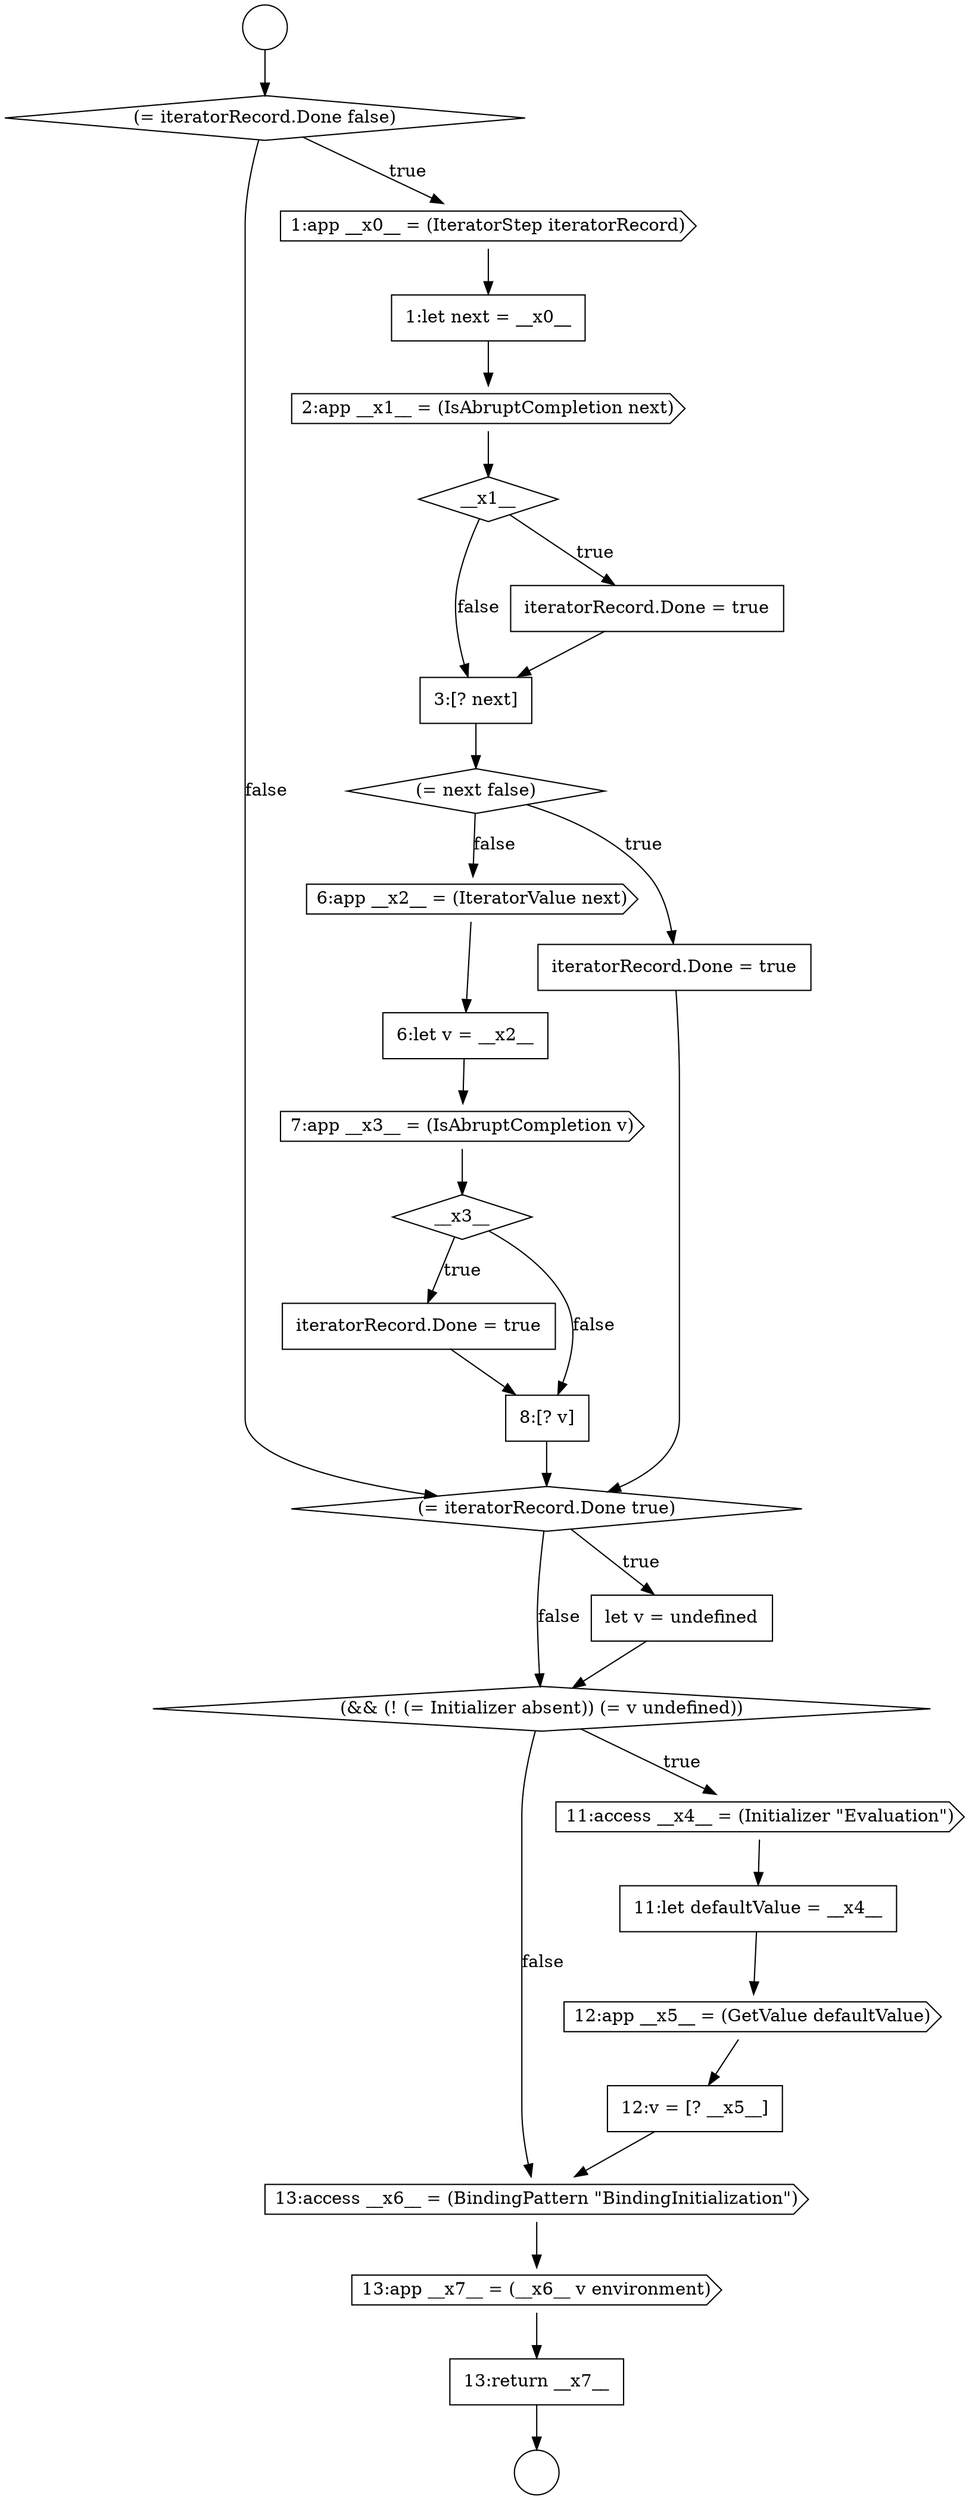 digraph {
  node7011 [shape=diamond, label=<<font color="black">(= iteratorRecord.Done false)</font>> color="black" fillcolor="white" style=filled]
  node7032 [shape=none, margin=0, label=<<font color="black">
    <table border="0" cellborder="1" cellspacing="0" cellpadding="10">
      <tr><td align="left">12:v = [? __x5__]</td></tr>
    </table>
  </font>> color="black" fillcolor="white" style=filled]
  node7015 [shape=diamond, label=<<font color="black">__x1__</font>> color="black" fillcolor="white" style=filled]
  node7020 [shape=cds, label=<<font color="black">6:app __x2__ = (IteratorValue next)</font>> color="black" fillcolor="white" style=filled]
  node7021 [shape=none, margin=0, label=<<font color="black">
    <table border="0" cellborder="1" cellspacing="0" cellpadding="10">
      <tr><td align="left">6:let v = __x2__</td></tr>
    </table>
  </font>> color="black" fillcolor="white" style=filled]
  node7030 [shape=none, margin=0, label=<<font color="black">
    <table border="0" cellborder="1" cellspacing="0" cellpadding="10">
      <tr><td align="left">11:let defaultValue = __x4__</td></tr>
    </table>
  </font>> color="black" fillcolor="white" style=filled]
  node7013 [shape=none, margin=0, label=<<font color="black">
    <table border="0" cellborder="1" cellspacing="0" cellpadding="10">
      <tr><td align="left">1:let next = __x0__</td></tr>
    </table>
  </font>> color="black" fillcolor="white" style=filled]
  node7026 [shape=diamond, label=<<font color="black">(= iteratorRecord.Done true)</font>> color="black" fillcolor="white" style=filled]
  node7009 [shape=circle label=" " color="black" fillcolor="white" style=filled]
  node7024 [shape=none, margin=0, label=<<font color="black">
    <table border="0" cellborder="1" cellspacing="0" cellpadding="10">
      <tr><td align="left">iteratorRecord.Done = true</td></tr>
    </table>
  </font>> color="black" fillcolor="white" style=filled]
  node7017 [shape=none, margin=0, label=<<font color="black">
    <table border="0" cellborder="1" cellspacing="0" cellpadding="10">
      <tr><td align="left">3:[? next]</td></tr>
    </table>
  </font>> color="black" fillcolor="white" style=filled]
  node7028 [shape=diamond, label=<<font color="black">(&amp;&amp; (! (= Initializer absent)) (= v undefined))</font>> color="black" fillcolor="white" style=filled]
  node7018 [shape=diamond, label=<<font color="black">(= next false)</font>> color="black" fillcolor="white" style=filled]
  node7022 [shape=cds, label=<<font color="black">7:app __x3__ = (IsAbruptCompletion v)</font>> color="black" fillcolor="white" style=filled]
  node7019 [shape=none, margin=0, label=<<font color="black">
    <table border="0" cellborder="1" cellspacing="0" cellpadding="10">
      <tr><td align="left">iteratorRecord.Done = true</td></tr>
    </table>
  </font>> color="black" fillcolor="white" style=filled]
  node7014 [shape=cds, label=<<font color="black">2:app __x1__ = (IsAbruptCompletion next)</font>> color="black" fillcolor="white" style=filled]
  node7027 [shape=none, margin=0, label=<<font color="black">
    <table border="0" cellborder="1" cellspacing="0" cellpadding="10">
      <tr><td align="left">let v = undefined</td></tr>
    </table>
  </font>> color="black" fillcolor="white" style=filled]
  node7010 [shape=circle label=" " color="black" fillcolor="white" style=filled]
  node7031 [shape=cds, label=<<font color="black">12:app __x5__ = (GetValue defaultValue)</font>> color="black" fillcolor="white" style=filled]
  node7033 [shape=cds, label=<<font color="black">13:access __x6__ = (BindingPattern &quot;BindingInitialization&quot;)</font>> color="black" fillcolor="white" style=filled]
  node7023 [shape=diamond, label=<<font color="black">__x3__</font>> color="black" fillcolor="white" style=filled]
  node7034 [shape=cds, label=<<font color="black">13:app __x7__ = (__x6__ v environment)</font>> color="black" fillcolor="white" style=filled]
  node7012 [shape=cds, label=<<font color="black">1:app __x0__ = (IteratorStep iteratorRecord)</font>> color="black" fillcolor="white" style=filled]
  node7016 [shape=none, margin=0, label=<<font color="black">
    <table border="0" cellborder="1" cellspacing="0" cellpadding="10">
      <tr><td align="left">iteratorRecord.Done = true</td></tr>
    </table>
  </font>> color="black" fillcolor="white" style=filled]
  node7029 [shape=cds, label=<<font color="black">11:access __x4__ = (Initializer &quot;Evaluation&quot;)</font>> color="black" fillcolor="white" style=filled]
  node7035 [shape=none, margin=0, label=<<font color="black">
    <table border="0" cellborder="1" cellspacing="0" cellpadding="10">
      <tr><td align="left">13:return __x7__</td></tr>
    </table>
  </font>> color="black" fillcolor="white" style=filled]
  node7025 [shape=none, margin=0, label=<<font color="black">
    <table border="0" cellborder="1" cellspacing="0" cellpadding="10">
      <tr><td align="left">8:[? v]</td></tr>
    </table>
  </font>> color="black" fillcolor="white" style=filled]
  node7027 -> node7028 [ color="black"]
  node7034 -> node7035 [ color="black"]
  node7029 -> node7030 [ color="black"]
  node7028 -> node7029 [label=<<font color="black">true</font>> color="black"]
  node7028 -> node7033 [label=<<font color="black">false</font>> color="black"]
  node7035 -> node7010 [ color="black"]
  node7021 -> node7022 [ color="black"]
  node7033 -> node7034 [ color="black"]
  node7023 -> node7024 [label=<<font color="black">true</font>> color="black"]
  node7023 -> node7025 [label=<<font color="black">false</font>> color="black"]
  node7024 -> node7025 [ color="black"]
  node7032 -> node7033 [ color="black"]
  node7025 -> node7026 [ color="black"]
  node7014 -> node7015 [ color="black"]
  node7009 -> node7011 [ color="black"]
  node7031 -> node7032 [ color="black"]
  node7013 -> node7014 [ color="black"]
  node7017 -> node7018 [ color="black"]
  node7011 -> node7012 [label=<<font color="black">true</font>> color="black"]
  node7011 -> node7026 [label=<<font color="black">false</font>> color="black"]
  node7020 -> node7021 [ color="black"]
  node7012 -> node7013 [ color="black"]
  node7030 -> node7031 [ color="black"]
  node7015 -> node7016 [label=<<font color="black">true</font>> color="black"]
  node7015 -> node7017 [label=<<font color="black">false</font>> color="black"]
  node7018 -> node7019 [label=<<font color="black">true</font>> color="black"]
  node7018 -> node7020 [label=<<font color="black">false</font>> color="black"]
  node7019 -> node7026 [ color="black"]
  node7022 -> node7023 [ color="black"]
  node7026 -> node7027 [label=<<font color="black">true</font>> color="black"]
  node7026 -> node7028 [label=<<font color="black">false</font>> color="black"]
  node7016 -> node7017 [ color="black"]
}
